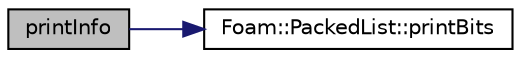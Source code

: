 digraph "printInfo"
{
  bgcolor="transparent";
  edge [fontname="Helvetica",fontsize="10",labelfontname="Helvetica",labelfontsize="10"];
  node [fontname="Helvetica",fontsize="10",shape=record];
  rankdir="LR";
  Node37 [label="printInfo",height=0.2,width=0.4,color="black", fillcolor="grey75", style="filled", fontcolor="black"];
  Node37 -> Node38 [color="midnightblue",fontsize="10",style="solid",fontname="Helvetica"];
  Node38 [label="Foam::PackedList::printBits",height=0.2,width=0.4,color="black",URL="$a27053.html#adc9416765b53e4134fd81d24bc1d57c9",tooltip="Print bit patterns, optionally output unused elements. "];
}
